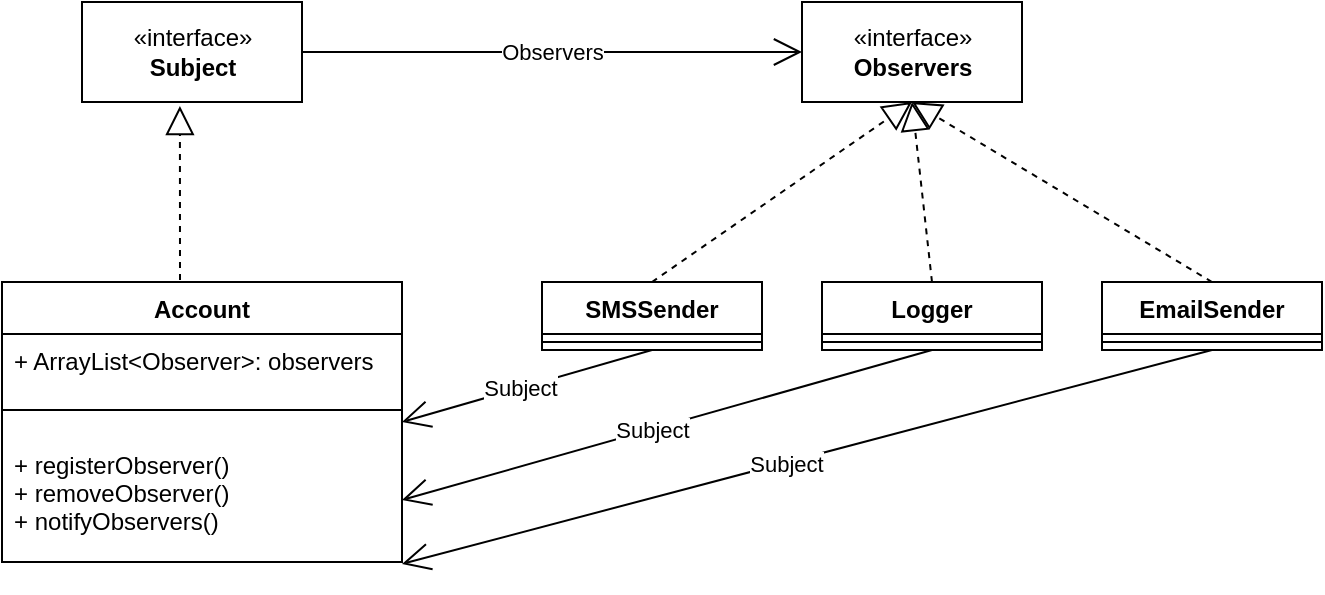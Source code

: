 <mxfile version="13.8.6" type="device"><diagram id="C5RBs43oDa-KdzZeNtuy" name="Page-1"><mxGraphModel dx="946" dy="454" grid="1" gridSize="10" guides="1" tooltips="0" connect="1" arrows="1" fold="1" page="0" pageScale="1" pageWidth="827" pageHeight="1169" math="0" shadow="0"><root><mxCell id="WIyWlLk6GJQsqaUBKTNV-0"/><mxCell id="WIyWlLk6GJQsqaUBKTNV-1" parent="WIyWlLk6GJQsqaUBKTNV-0"/><mxCell id="Jgo5PGx3K5WTA3NZfeBy-35" value="Account" style="swimlane;fontStyle=1;align=center;verticalAlign=top;childLayout=stackLayout;horizontal=1;startSize=26;horizontalStack=0;resizeParent=1;resizeParentMax=0;resizeLast=0;collapsible=1;marginBottom=0;" parent="WIyWlLk6GJQsqaUBKTNV-1" vertex="1"><mxGeometry x="130" y="260" width="200" height="140" as="geometry"/></mxCell><mxCell id="Jgo5PGx3K5WTA3NZfeBy-36" value="+ ArrayList&lt;Observer&gt;: observers" style="text;strokeColor=none;fillColor=none;align=left;verticalAlign=top;spacingLeft=4;spacingRight=4;overflow=hidden;rotatable=0;points=[[0,0.5],[1,0.5]];portConstraint=eastwest;" parent="Jgo5PGx3K5WTA3NZfeBy-35" vertex="1"><mxGeometry y="26" width="200" height="24" as="geometry"/></mxCell><mxCell id="Jgo5PGx3K5WTA3NZfeBy-37" value="" style="line;strokeWidth=1;fillColor=none;align=left;verticalAlign=middle;spacingTop=-1;spacingLeft=3;spacingRight=3;rotatable=0;labelPosition=right;points=[];portConstraint=eastwest;" parent="Jgo5PGx3K5WTA3NZfeBy-35" vertex="1"><mxGeometry y="50" width="200" height="28" as="geometry"/></mxCell><mxCell id="Jgo5PGx3K5WTA3NZfeBy-38" value="+ registerObserver()&#10;+ removeObserver()&#10;+ notifyObservers()" style="text;strokeColor=none;fillColor=none;align=left;verticalAlign=top;spacingLeft=4;spacingRight=4;overflow=hidden;rotatable=0;points=[[0,0.5],[1,0.5]];portConstraint=eastwest;" parent="Jgo5PGx3K5WTA3NZfeBy-35" vertex="1"><mxGeometry y="78" width="200" height="62" as="geometry"/></mxCell><mxCell id="hSqbTo5cdA9LlHutqPj--9" value="SMSSender" style="swimlane;fontStyle=1;align=center;verticalAlign=top;childLayout=stackLayout;horizontal=1;startSize=26;horizontalStack=0;resizeParent=1;resizeParentMax=0;resizeLast=0;collapsible=1;marginBottom=0;" parent="WIyWlLk6GJQsqaUBKTNV-1" vertex="1"><mxGeometry x="400" y="260" width="110" height="34" as="geometry"/></mxCell><mxCell id="hSqbTo5cdA9LlHutqPj--10" value="" style="line;strokeWidth=1;fillColor=none;align=left;verticalAlign=middle;spacingTop=-1;spacingLeft=3;spacingRight=3;rotatable=0;labelPosition=right;points=[];portConstraint=eastwest;" parent="hSqbTo5cdA9LlHutqPj--9" vertex="1"><mxGeometry y="26" width="110" height="8" as="geometry"/></mxCell><mxCell id="ePVFnylu6qY9_4j1e4Nn-0" value="«interface»&lt;br&gt;&lt;b&gt;Subject&lt;/b&gt;" style="html=1;" vertex="1" parent="WIyWlLk6GJQsqaUBKTNV-1"><mxGeometry x="170" y="120" width="110" height="50" as="geometry"/></mxCell><mxCell id="ePVFnylu6qY9_4j1e4Nn-2" value="" style="endArrow=block;dashed=1;endFill=0;endSize=12;html=1;exitX=0.445;exitY=-0.007;exitDx=0;exitDy=0;entryX=0.445;entryY=1.04;entryDx=0;entryDy=0;entryPerimeter=0;exitPerimeter=0;" edge="1" parent="WIyWlLk6GJQsqaUBKTNV-1" source="Jgo5PGx3K5WTA3NZfeBy-35" target="ePVFnylu6qY9_4j1e4Nn-0"><mxGeometry width="160" relative="1" as="geometry"><mxPoint x="320" y="250" as="sourcePoint"/><mxPoint x="480" y="250" as="targetPoint"/></mxGeometry></mxCell><mxCell id="ePVFnylu6qY9_4j1e4Nn-3" value="«interface»&lt;br&gt;&lt;b&gt;Observers&lt;/b&gt;" style="html=1;" vertex="1" parent="WIyWlLk6GJQsqaUBKTNV-1"><mxGeometry x="530" y="120" width="110" height="50" as="geometry"/></mxCell><mxCell id="ePVFnylu6qY9_4j1e4Nn-5" value="" style="endArrow=block;dashed=1;endFill=0;endSize=12;html=1;exitX=0.5;exitY=0;exitDx=0;exitDy=0;entryX=0.5;entryY=1;entryDx=0;entryDy=0;" edge="1" parent="WIyWlLk6GJQsqaUBKTNV-1" source="hSqbTo5cdA9LlHutqPj--9" target="ePVFnylu6qY9_4j1e4Nn-3"><mxGeometry width="160" relative="1" as="geometry"><mxPoint x="320" y="220" as="sourcePoint"/><mxPoint x="480" y="220" as="targetPoint"/></mxGeometry></mxCell><mxCell id="ePVFnylu6qY9_4j1e4Nn-6" value="EmailSender" style="swimlane;fontStyle=1;align=center;verticalAlign=top;childLayout=stackLayout;horizontal=1;startSize=26;horizontalStack=0;resizeParent=1;resizeParentMax=0;resizeLast=0;collapsible=1;marginBottom=0;" vertex="1" parent="WIyWlLk6GJQsqaUBKTNV-1"><mxGeometry x="680" y="260" width="110" height="34" as="geometry"/></mxCell><mxCell id="ePVFnylu6qY9_4j1e4Nn-7" value="" style="line;strokeWidth=1;fillColor=none;align=left;verticalAlign=middle;spacingTop=-1;spacingLeft=3;spacingRight=3;rotatable=0;labelPosition=right;points=[];portConstraint=eastwest;" vertex="1" parent="ePVFnylu6qY9_4j1e4Nn-6"><mxGeometry y="26" width="110" height="8" as="geometry"/></mxCell><mxCell id="ePVFnylu6qY9_4j1e4Nn-8" value="Logger" style="swimlane;fontStyle=1;align=center;verticalAlign=top;childLayout=stackLayout;horizontal=1;startSize=26;horizontalStack=0;resizeParent=1;resizeParentMax=0;resizeLast=0;collapsible=1;marginBottom=0;" vertex="1" parent="WIyWlLk6GJQsqaUBKTNV-1"><mxGeometry x="540" y="260" width="110" height="34" as="geometry"/></mxCell><mxCell id="ePVFnylu6qY9_4j1e4Nn-9" value="" style="line;strokeWidth=1;fillColor=none;align=left;verticalAlign=middle;spacingTop=-1;spacingLeft=3;spacingRight=3;rotatable=0;labelPosition=right;points=[];portConstraint=eastwest;" vertex="1" parent="ePVFnylu6qY9_4j1e4Nn-8"><mxGeometry y="26" width="110" height="8" as="geometry"/></mxCell><mxCell id="ePVFnylu6qY9_4j1e4Nn-10" value="" style="endArrow=block;dashed=1;endFill=0;endSize=12;html=1;exitX=0.5;exitY=0;exitDx=0;exitDy=0;entryX=0.5;entryY=1;entryDx=0;entryDy=0;" edge="1" parent="WIyWlLk6GJQsqaUBKTNV-1" source="ePVFnylu6qY9_4j1e4Nn-8" target="ePVFnylu6qY9_4j1e4Nn-3"><mxGeometry width="160" relative="1" as="geometry"><mxPoint x="465" y="270" as="sourcePoint"/><mxPoint x="595" y="180" as="targetPoint"/></mxGeometry></mxCell><mxCell id="ePVFnylu6qY9_4j1e4Nn-11" value="" style="endArrow=block;dashed=1;endFill=0;endSize=12;html=1;exitX=0.5;exitY=0;exitDx=0;exitDy=0;entryX=0.5;entryY=1;entryDx=0;entryDy=0;" edge="1" parent="WIyWlLk6GJQsqaUBKTNV-1" source="ePVFnylu6qY9_4j1e4Nn-6" target="ePVFnylu6qY9_4j1e4Nn-3"><mxGeometry width="160" relative="1" as="geometry"><mxPoint x="475" y="280" as="sourcePoint"/><mxPoint x="605" y="190" as="targetPoint"/></mxGeometry></mxCell><mxCell id="ePVFnylu6qY9_4j1e4Nn-12" value="" style="endArrow=open;endFill=1;endSize=12;html=1;exitX=0.5;exitY=1;exitDx=0;exitDy=0;entryX=1;entryY=0.5;entryDx=0;entryDy=0;" edge="1" parent="WIyWlLk6GJQsqaUBKTNV-1" source="hSqbTo5cdA9LlHutqPj--9" target="Jgo5PGx3K5WTA3NZfeBy-35"><mxGeometry width="160" relative="1" as="geometry"><mxPoint x="320" y="220" as="sourcePoint"/><mxPoint x="480" y="220" as="targetPoint"/></mxGeometry></mxCell><mxCell id="ePVFnylu6qY9_4j1e4Nn-13" value="Subject" style="edgeLabel;html=1;align=center;verticalAlign=middle;resizable=0;points=[];" vertex="1" connectable="0" parent="ePVFnylu6qY9_4j1e4Nn-12"><mxGeometry x="0.056" relative="1" as="geometry"><mxPoint as="offset"/></mxGeometry></mxCell><mxCell id="ePVFnylu6qY9_4j1e4Nn-14" value="" style="endArrow=open;endFill=1;endSize=12;html=1;exitX=0.5;exitY=1;exitDx=0;exitDy=0;entryX=1;entryY=0.5;entryDx=0;entryDy=0;" edge="1" parent="WIyWlLk6GJQsqaUBKTNV-1" source="ePVFnylu6qY9_4j1e4Nn-8" target="Jgo5PGx3K5WTA3NZfeBy-38"><mxGeometry width="160" relative="1" as="geometry"><mxPoint x="555" y="330" as="sourcePoint"/><mxPoint x="430" y="366" as="targetPoint"/></mxGeometry></mxCell><mxCell id="ePVFnylu6qY9_4j1e4Nn-15" value="Subject" style="edgeLabel;html=1;align=center;verticalAlign=middle;resizable=0;points=[];" vertex="1" connectable="0" parent="ePVFnylu6qY9_4j1e4Nn-14"><mxGeometry x="0.056" relative="1" as="geometry"><mxPoint as="offset"/></mxGeometry></mxCell><mxCell id="ePVFnylu6qY9_4j1e4Nn-16" value="" style="endArrow=open;endFill=1;endSize=12;html=1;exitX=0.5;exitY=1;exitDx=0;exitDy=0;entryX=1;entryY=1.016;entryDx=0;entryDy=0;entryPerimeter=0;" edge="1" parent="WIyWlLk6GJQsqaUBKTNV-1" source="ePVFnylu6qY9_4j1e4Nn-6" target="Jgo5PGx3K5WTA3NZfeBy-38"><mxGeometry width="160" relative="1" as="geometry"><mxPoint x="475" y="314" as="sourcePoint"/><mxPoint x="350" y="350" as="targetPoint"/><Array as="points"/></mxGeometry></mxCell><mxCell id="ePVFnylu6qY9_4j1e4Nn-17" value="Subject" style="edgeLabel;html=1;align=center;verticalAlign=middle;resizable=0;points=[];" vertex="1" connectable="0" parent="ePVFnylu6qY9_4j1e4Nn-16"><mxGeometry x="0.056" relative="1" as="geometry"><mxPoint as="offset"/></mxGeometry></mxCell><mxCell id="ePVFnylu6qY9_4j1e4Nn-18" value="Observers" style="endArrow=open;endFill=1;endSize=12;html=1;exitX=1;exitY=0.5;exitDx=0;exitDy=0;entryX=0;entryY=0.5;entryDx=0;entryDy=0;" edge="1" parent="WIyWlLk6GJQsqaUBKTNV-1" source="ePVFnylu6qY9_4j1e4Nn-0" target="ePVFnylu6qY9_4j1e4Nn-3"><mxGeometry width="160" relative="1" as="geometry"><mxPoint x="320" y="220" as="sourcePoint"/><mxPoint x="480" y="220" as="targetPoint"/></mxGeometry></mxCell></root></mxGraphModel></diagram></mxfile>